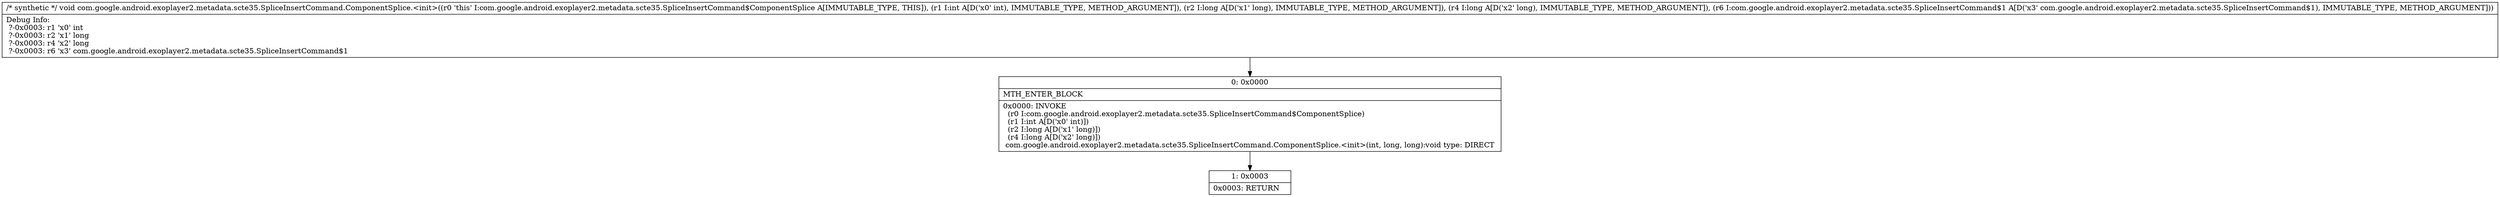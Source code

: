digraph "CFG forcom.google.android.exoplayer2.metadata.scte35.SpliceInsertCommand.ComponentSplice.\<init\>(IJJLcom\/google\/android\/exoplayer2\/metadata\/scte35\/SpliceInsertCommand$1;)V" {
Node_0 [shape=record,label="{0\:\ 0x0000|MTH_ENTER_BLOCK\l|0x0000: INVOKE  \l  (r0 I:com.google.android.exoplayer2.metadata.scte35.SpliceInsertCommand$ComponentSplice)\l  (r1 I:int A[D('x0' int)])\l  (r2 I:long A[D('x1' long)])\l  (r4 I:long A[D('x2' long)])\l com.google.android.exoplayer2.metadata.scte35.SpliceInsertCommand.ComponentSplice.\<init\>(int, long, long):void type: DIRECT \l}"];
Node_1 [shape=record,label="{1\:\ 0x0003|0x0003: RETURN   \l}"];
MethodNode[shape=record,label="{\/* synthetic *\/ void com.google.android.exoplayer2.metadata.scte35.SpliceInsertCommand.ComponentSplice.\<init\>((r0 'this' I:com.google.android.exoplayer2.metadata.scte35.SpliceInsertCommand$ComponentSplice A[IMMUTABLE_TYPE, THIS]), (r1 I:int A[D('x0' int), IMMUTABLE_TYPE, METHOD_ARGUMENT]), (r2 I:long A[D('x1' long), IMMUTABLE_TYPE, METHOD_ARGUMENT]), (r4 I:long A[D('x2' long), IMMUTABLE_TYPE, METHOD_ARGUMENT]), (r6 I:com.google.android.exoplayer2.metadata.scte35.SpliceInsertCommand$1 A[D('x3' com.google.android.exoplayer2.metadata.scte35.SpliceInsertCommand$1), IMMUTABLE_TYPE, METHOD_ARGUMENT]))  | Debug Info:\l  ?\-0x0003: r1 'x0' int\l  ?\-0x0003: r2 'x1' long\l  ?\-0x0003: r4 'x2' long\l  ?\-0x0003: r6 'x3' com.google.android.exoplayer2.metadata.scte35.SpliceInsertCommand$1\l}"];
MethodNode -> Node_0;
Node_0 -> Node_1;
}

